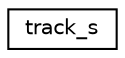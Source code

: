 digraph "Graphical Class Hierarchy"
{
  edge [fontname="Helvetica",fontsize="10",labelfontname="Helvetica",labelfontsize="10"];
  node [fontname="Helvetica",fontsize="10",shape=record];
  rankdir="LR";
  Node1 [label="track_s",height=0.2,width=0.4,color="black", fillcolor="white", style="filled",URL="$structtrack__s.html"];
}
